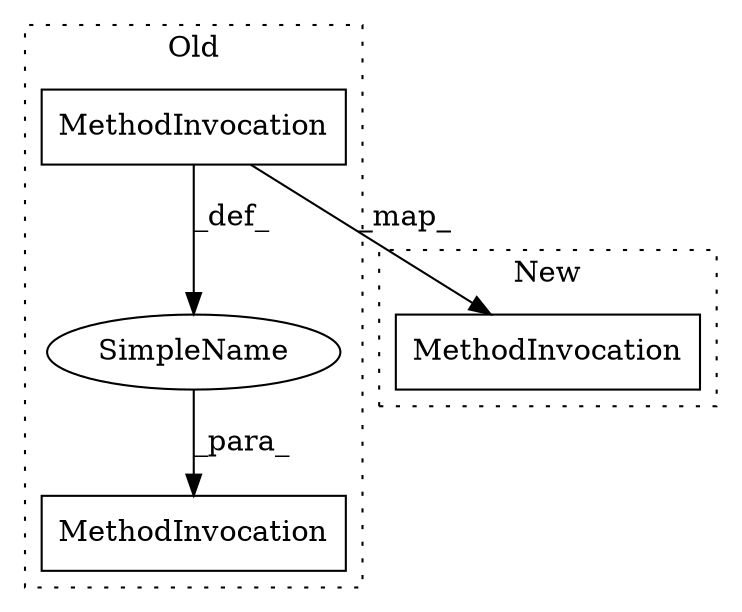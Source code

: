digraph G {
subgraph cluster0 {
1 [label="MethodInvocation" a="32" s="1233,1277" l="32,1" shape="box"];
2 [label="MethodInvocation" a="32" s="1223,1278" l="5,1" shape="box"];
4 [label="SimpleName" a="42" s="" l="" shape="ellipse"];
label = "Old";
style="dotted";
}
subgraph cluster1 {
3 [label="MethodInvocation" a="32" s="1228,1272" l="32,1" shape="box"];
label = "New";
style="dotted";
}
1 -> 3 [label="_map_"];
1 -> 4 [label="_def_"];
4 -> 2 [label="_para_"];
}